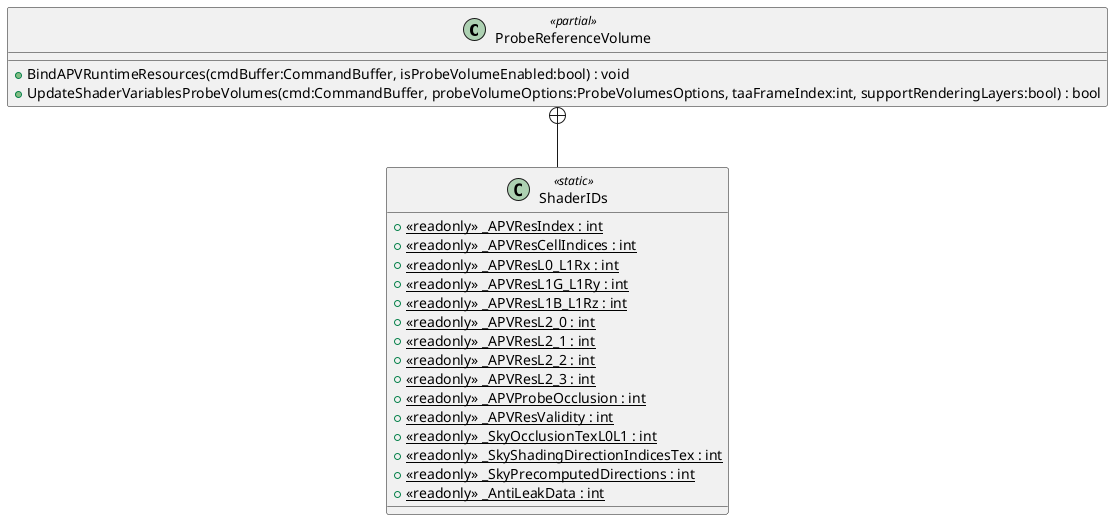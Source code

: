 @startuml
class ProbeReferenceVolume <<partial>> {
    + BindAPVRuntimeResources(cmdBuffer:CommandBuffer, isProbeVolumeEnabled:bool) : void
    + UpdateShaderVariablesProbeVolumes(cmd:CommandBuffer, probeVolumeOptions:ProbeVolumesOptions, taaFrameIndex:int, supportRenderingLayers:bool) : bool
}
class ShaderIDs <<static>> {
    + {static} <<readonly>> _APVResIndex : int
    + {static} <<readonly>> _APVResCellIndices : int
    + {static} <<readonly>> _APVResL0_L1Rx : int
    + {static} <<readonly>> _APVResL1G_L1Ry : int
    + {static} <<readonly>> _APVResL1B_L1Rz : int
    + {static} <<readonly>> _APVResL2_0 : int
    + {static} <<readonly>> _APVResL2_1 : int
    + {static} <<readonly>> _APVResL2_2 : int
    + {static} <<readonly>> _APVResL2_3 : int
    + {static} <<readonly>> _APVProbeOcclusion : int
    + {static} <<readonly>> _APVResValidity : int
    + {static} <<readonly>> _SkyOcclusionTexL0L1 : int
    + {static} <<readonly>> _SkyShadingDirectionIndicesTex : int
    + {static} <<readonly>> _SkyPrecomputedDirections : int
    + {static} <<readonly>> _AntiLeakData : int
}
ProbeReferenceVolume +-- ShaderIDs
@enduml
